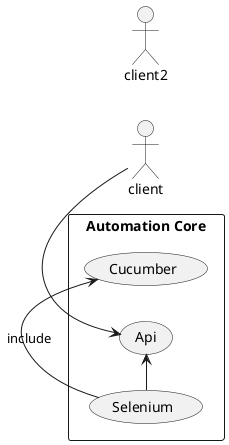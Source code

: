 @startuml usecase api

scale 1
left to right direction

actor client
actor client2

rectangle "Automation Core" {
    (Selenium)-> (Cucumber): include
    (Selenium) -> (Api)
    client -> (Api)
}

@enduml


